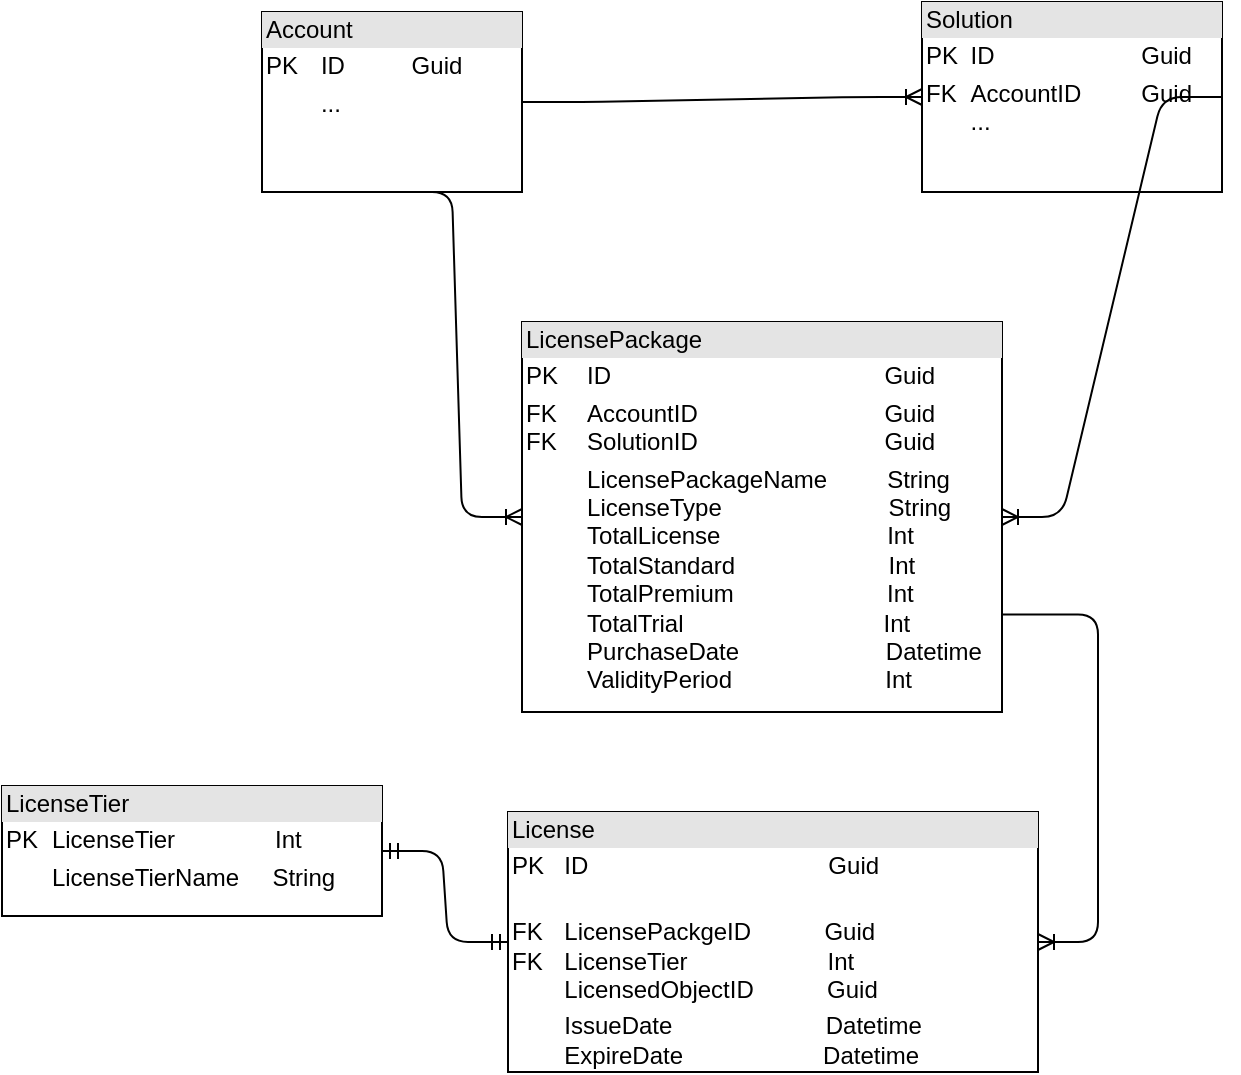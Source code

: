 <mxfile version="10.6.6" type="github"><diagram id="KSxbOmOcH6mmjFgYZ03I" name="Physical Data Model"><mxGraphModel dx="1630" dy="742" grid="1" gridSize="10" guides="1" tooltips="1" connect="1" arrows="1" fold="1" page="1" pageScale="1" pageWidth="850" pageHeight="1100" math="0" shadow="0"><root><mxCell id="0"/><mxCell id="1" parent="0"/><mxCell id="JpbKDBB_kq2TJx9W7iRS-8" value="&lt;div style=&quot;box-sizing: border-box ; width: 100% ; background: #e4e4e4 ; padding: 2px&quot;&gt;LicensePackage&lt;br&gt;&lt;/div&gt;&lt;table style=&quot;width: 100% ; font-size: 1em&quot; cellpadding=&quot;2&quot; cellspacing=&quot;0&quot;&gt;&lt;tbody&gt;&lt;tr&gt;&lt;td&gt;PK&lt;/td&gt;&lt;td&gt;ID&amp;nbsp; &amp;nbsp; &amp;nbsp; &amp;nbsp; &amp;nbsp; &amp;nbsp; &amp;nbsp; &amp;nbsp; &amp;nbsp; &amp;nbsp; &amp;nbsp; &amp;nbsp; &amp;nbsp; &amp;nbsp; &amp;nbsp; &amp;nbsp; &amp;nbsp; &amp;nbsp; &amp;nbsp; &amp;nbsp; &amp;nbsp;Guid&lt;br&gt;&lt;/td&gt;&lt;/tr&gt;&lt;tr&gt;&lt;td&gt;FK&amp;nbsp; &amp;nbsp;&lt;br&gt;FK&lt;br&gt;&lt;/td&gt;&lt;td&gt;AccountID&amp;nbsp; &amp;nbsp; &amp;nbsp; &amp;nbsp; &amp;nbsp; &amp;nbsp; &amp;nbsp; &amp;nbsp; &amp;nbsp; &amp;nbsp; &amp;nbsp; &amp;nbsp; &amp;nbsp; &amp;nbsp; Guid&lt;br&gt;SolutionID&amp;nbsp; &amp;nbsp; &amp;nbsp; &amp;nbsp; &amp;nbsp; &amp;nbsp; &amp;nbsp; &amp;nbsp; &amp;nbsp; &amp;nbsp; &amp;nbsp; &amp;nbsp; &amp;nbsp; &amp;nbsp; Guid&lt;br&gt;&lt;/td&gt;&lt;/tr&gt;&lt;tr&gt;&lt;td&gt;&lt;/td&gt;&lt;td&gt;LicensePackageName&amp;nbsp; &amp;nbsp; &amp;nbsp; &amp;nbsp; &amp;nbsp;String&lt;br&gt;LicenseType&amp;nbsp; &amp;nbsp; &amp;nbsp; &amp;nbsp; &amp;nbsp; &amp;nbsp; &amp;nbsp; &amp;nbsp; &amp;nbsp; &amp;nbsp; &amp;nbsp; &amp;nbsp; &amp;nbsp;String&lt;br&gt;TotalLicense&amp;nbsp; &amp;nbsp; &amp;nbsp; &amp;nbsp; &amp;nbsp; &amp;nbsp; &amp;nbsp; &amp;nbsp; &amp;nbsp; &amp;nbsp; &amp;nbsp; &amp;nbsp; &amp;nbsp;Int&lt;br&gt;TotalStandard&amp;nbsp; &amp;nbsp; &amp;nbsp; &amp;nbsp; &amp;nbsp; &amp;nbsp; &amp;nbsp; &amp;nbsp; &amp;nbsp; &amp;nbsp; &amp;nbsp; &amp;nbsp;Int&lt;br&gt;TotalPremium&amp;nbsp; &amp;nbsp; &amp;nbsp; &amp;nbsp; &amp;nbsp; &amp;nbsp; &amp;nbsp; &amp;nbsp; &amp;nbsp; &amp;nbsp; &amp;nbsp; &amp;nbsp;Int&lt;br&gt;TotalTrial&amp;nbsp; &amp;nbsp; &amp;nbsp; &amp;nbsp; &amp;nbsp; &amp;nbsp; &amp;nbsp; &amp;nbsp; &amp;nbsp; &amp;nbsp; &amp;nbsp; &amp;nbsp; &amp;nbsp; &amp;nbsp; &amp;nbsp; Int&lt;br&gt;PurchaseDate&amp;nbsp; &amp;nbsp; &amp;nbsp; &amp;nbsp; &amp;nbsp; &amp;nbsp; &amp;nbsp; &amp;nbsp; &amp;nbsp; &amp;nbsp; &amp;nbsp; Datetime&lt;br&gt;ValidityPeriod&amp;nbsp; &amp;nbsp; &amp;nbsp; &amp;nbsp; &amp;nbsp; &amp;nbsp; &amp;nbsp; &amp;nbsp; &amp;nbsp; &amp;nbsp; &amp;nbsp; &amp;nbsp;Int&lt;br&gt;&lt;br&gt;&lt;br&gt;&lt;br&gt;&lt;br&gt;&lt;/td&gt;&lt;/tr&gt;&lt;/tbody&gt;&lt;/table&gt;" style="verticalAlign=top;align=left;overflow=fill;html=1;" vertex="1" parent="1"><mxGeometry x="320" y="285" width="240" height="195" as="geometry"/></mxCell><mxCell id="ixGIHUXid6AagIPGlyrk-13" value="&lt;div style=&quot;box-sizing: border-box ; width: 100% ; background: #e4e4e4 ; padding: 2px&quot;&gt;License&lt;br&gt;&lt;/div&gt;&lt;table style=&quot;width: 100% ; font-size: 1em&quot; cellpadding=&quot;2&quot; cellspacing=&quot;0&quot;&gt;&lt;tbody&gt;&lt;tr&gt;&lt;td&gt;PK&lt;/td&gt;&lt;td&gt;ID&amp;nbsp; &amp;nbsp; &amp;nbsp; &amp;nbsp; &amp;nbsp; &amp;nbsp; &amp;nbsp; &amp;nbsp; &amp;nbsp; &amp;nbsp; &amp;nbsp; &amp;nbsp; &amp;nbsp; &amp;nbsp; &amp;nbsp; &amp;nbsp; &amp;nbsp; &amp;nbsp; Guid&lt;br&gt;&lt;/td&gt;&lt;/tr&gt;&lt;tr&gt;&lt;td&gt;FK&lt;br&gt;FK&lt;/td&gt;&lt;td&gt;&lt;br&gt;LicensePackgeID&amp;nbsp; &amp;nbsp; &amp;nbsp; &amp;nbsp; &amp;nbsp; &amp;nbsp;Guid&lt;br&gt;LicenseTier&amp;nbsp; &amp;nbsp; &amp;nbsp; &amp;nbsp; &amp;nbsp; &amp;nbsp; &amp;nbsp; &amp;nbsp; &amp;nbsp; &amp;nbsp; &amp;nbsp;Int&lt;br&gt;LicensedObjectID&amp;nbsp; &amp;nbsp; &amp;nbsp; &amp;nbsp; &amp;nbsp; &amp;nbsp;Guid&lt;br&gt;&lt;/td&gt;&lt;/tr&gt;&lt;tr&gt;&lt;td&gt;&lt;br&gt;&lt;/td&gt;&lt;td&gt;IssueDate&amp;nbsp; &amp;nbsp; &amp;nbsp; &amp;nbsp; &amp;nbsp; &amp;nbsp; &amp;nbsp; &amp;nbsp; &amp;nbsp; &amp;nbsp; &amp;nbsp; &amp;nbsp;Datetime&lt;br&gt;ExpireDate&amp;nbsp; &amp;nbsp; &amp;nbsp; &amp;nbsp; &amp;nbsp; &amp;nbsp; &amp;nbsp; &amp;nbsp; &amp;nbsp; &amp;nbsp; &amp;nbsp;Datetime&lt;br&gt;&lt;br&gt;&lt;br&gt;&lt;br&gt;&lt;br&gt;&lt;/td&gt;&lt;/tr&gt;&lt;/tbody&gt;&lt;/table&gt;" style="verticalAlign=top;align=left;overflow=fill;html=1;" vertex="1" parent="1"><mxGeometry x="313" y="530" width="265" height="130" as="geometry"/></mxCell><mxCell id="ixGIHUXid6AagIPGlyrk-14" value="&lt;div style=&quot;box-sizing: border-box ; width: 100% ; background: #e4e4e4 ; padding: 2px&quot;&gt;Solution&lt;/div&gt;&lt;table style=&quot;width: 100% ; font-size: 1em&quot; cellpadding=&quot;2&quot; cellspacing=&quot;0&quot;&gt;&lt;tbody&gt;&lt;tr&gt;&lt;td&gt;PK&lt;/td&gt;&lt;td&gt;ID&amp;nbsp; &amp;nbsp; &amp;nbsp; &amp;nbsp; &amp;nbsp; &amp;nbsp; &amp;nbsp; &amp;nbsp; &amp;nbsp; &amp;nbsp; &amp;nbsp; Guid&lt;/td&gt;&lt;/tr&gt;&lt;tr&gt;&lt;td&gt;FK&lt;br&gt;&lt;br&gt;&lt;/td&gt;&lt;td&gt;AccountID&amp;nbsp; &amp;nbsp; &amp;nbsp; &amp;nbsp; &amp;nbsp;Guid&lt;br&gt;...&lt;/td&gt;&lt;/tr&gt;&lt;tr&gt;&lt;td&gt;&lt;/td&gt;&lt;td&gt;&lt;br&gt;&lt;br&gt;&lt;/td&gt;&lt;/tr&gt;&lt;/tbody&gt;&lt;/table&gt;" style="verticalAlign=top;align=left;overflow=fill;html=1;" vertex="1" parent="1"><mxGeometry x="520" y="125" width="150" height="95" as="geometry"/></mxCell><mxCell id="ixGIHUXid6AagIPGlyrk-16" value="&lt;div style=&quot;box-sizing: border-box ; width: 100% ; background: #e4e4e4 ; padding: 2px&quot;&gt;Account&lt;/div&gt;&lt;table style=&quot;width: 100% ; font-size: 1em&quot; cellpadding=&quot;2&quot; cellspacing=&quot;0&quot;&gt;&lt;tbody&gt;&lt;tr&gt;&lt;td&gt;PK&lt;/td&gt;&lt;td&gt;ID&amp;nbsp; &amp;nbsp; &amp;nbsp; &amp;nbsp; &amp;nbsp; Guid&lt;/td&gt;&lt;/tr&gt;&lt;tr&gt;&lt;td&gt;&lt;br&gt;&lt;/td&gt;&lt;td&gt;...&lt;/td&gt;&lt;/tr&gt;&lt;tr&gt;&lt;td&gt;&lt;/td&gt;&lt;td&gt;&lt;br&gt;&lt;/td&gt;&lt;/tr&gt;&lt;/tbody&gt;&lt;/table&gt;" style="verticalAlign=top;align=left;overflow=fill;html=1;" vertex="1" parent="1"><mxGeometry x="190" y="130" width="130" height="90" as="geometry"/></mxCell><mxCell id="ixGIHUXid6AagIPGlyrk-19" value="" style="edgeStyle=entityRelationEdgeStyle;fontSize=12;html=1;endArrow=ERoneToMany;exitX=1;exitY=0.5;exitDx=0;exitDy=0;" edge="1" parent="1" source="ixGIHUXid6AagIPGlyrk-16" target="ixGIHUXid6AagIPGlyrk-14"><mxGeometry width="100" height="100" relative="1" as="geometry"><mxPoint x="405" y="740" as="sourcePoint"/><mxPoint x="505" y="640" as="targetPoint"/></mxGeometry></mxCell><mxCell id="ixGIHUXid6AagIPGlyrk-24" value="" style="edgeStyle=entityRelationEdgeStyle;fontSize=12;html=1;endArrow=ERoneToMany;exitX=1;exitY=0.5;exitDx=0;exitDy=0;" edge="1" parent="1" source="ixGIHUXid6AagIPGlyrk-14" target="JpbKDBB_kq2TJx9W7iRS-8"><mxGeometry width="100" height="100" relative="1" as="geometry"><mxPoint x="600" y="305" as="sourcePoint"/><mxPoint x="280" y="505" as="targetPoint"/></mxGeometry></mxCell><mxCell id="ixGIHUXid6AagIPGlyrk-27" value="" style="edgeStyle=entityRelationEdgeStyle;fontSize=12;html=1;endArrow=ERoneToMany;exitX=0.5;exitY=1;exitDx=0;exitDy=0;entryX=0;entryY=0.5;entryDx=0;entryDy=0;" edge="1" parent="1" source="ixGIHUXid6AagIPGlyrk-16" target="JpbKDBB_kq2TJx9W7iRS-8"><mxGeometry width="100" height="100" relative="1" as="geometry"><mxPoint x="180" y="890" as="sourcePoint"/><mxPoint x="280" y="790" as="targetPoint"/></mxGeometry></mxCell><mxCell id="ixGIHUXid6AagIPGlyrk-28" value="" style="edgeStyle=entityRelationEdgeStyle;fontSize=12;html=1;endArrow=ERoneToMany;exitX=1;exitY=0.75;exitDx=0;exitDy=0;" edge="1" parent="1" source="JpbKDBB_kq2TJx9W7iRS-8" target="ixGIHUXid6AagIPGlyrk-13"><mxGeometry width="100" height="100" relative="1" as="geometry"><mxPoint x="190" y="880" as="sourcePoint"/><mxPoint x="290" y="780" as="targetPoint"/></mxGeometry></mxCell><mxCell id="ixGIHUXid6AagIPGlyrk-29" value="&lt;div style=&quot;box-sizing: border-box ; width: 100% ; background: #e4e4e4 ; padding: 2px&quot;&gt;LicenseTier&lt;br&gt;&lt;/div&gt;&lt;table style=&quot;width: 100% ; font-size: 1em&quot; cellpadding=&quot;2&quot; cellspacing=&quot;0&quot;&gt;&lt;tbody&gt;&lt;tr&gt;&lt;td&gt;PK&lt;/td&gt;&lt;td&gt;LicenseTier&amp;nbsp; &amp;nbsp; &amp;nbsp; &amp;nbsp; &amp;nbsp; &amp;nbsp; &amp;nbsp; &amp;nbsp;Int&lt;br&gt;&lt;/td&gt;&lt;/tr&gt;&lt;tr&gt;&lt;td&gt;&lt;br&gt;&lt;/td&gt;&lt;td&gt;LicenseTierName&amp;nbsp; &amp;nbsp; &amp;nbsp;String&lt;br&gt;&lt;/td&gt;&lt;/tr&gt;&lt;tr&gt;&lt;td&gt;&lt;/td&gt;&lt;td&gt;&lt;br&gt;&lt;br&gt;&lt;br&gt;&lt;br&gt;&lt;/td&gt;&lt;/tr&gt;&lt;/tbody&gt;&lt;/table&gt;" style="verticalAlign=top;align=left;overflow=fill;html=1;" vertex="1" parent="1"><mxGeometry x="60" y="517" width="190" height="65" as="geometry"/></mxCell><mxCell id="ixGIHUXid6AagIPGlyrk-30" value="" style="edgeStyle=entityRelationEdgeStyle;fontSize=12;html=1;endArrow=ERmandOne;startArrow=ERmandOne;entryX=0;entryY=0.5;entryDx=0;entryDy=0;exitX=1;exitY=0.5;exitDx=0;exitDy=0;" edge="1" parent="1" source="ixGIHUXid6AagIPGlyrk-29" target="ixGIHUXid6AagIPGlyrk-13"><mxGeometry width="100" height="100" relative="1" as="geometry"><mxPoint x="20" y="880" as="sourcePoint"/><mxPoint x="120" y="780" as="targetPoint"/></mxGeometry></mxCell></root></mxGraphModel></diagram><diagram id="Ga2pKfcPRZZUnu-aJ7hj" name="Data Flow Chart"><mxGraphModel dx="1630" dy="742" grid="1" gridSize="10" guides="1" tooltips="1" connect="1" arrows="1" fold="1" page="1" pageScale="1" pageWidth="850" pageHeight="1100" math="0" shadow="0"><root><mxCell id="tUY4tZC0ZSs9ELTS7YR9-0"/><mxCell id="tUY4tZC0ZSs9ELTS7YR9-1" parent="tUY4tZC0ZSs9ELTS7YR9-0"/></root></mxGraphModel></diagram><diagram id="lzik223iiCsrk1k3yCJo" name="Technology Stack"><mxGraphModel dx="1630" dy="742" grid="1" gridSize="10" guides="1" tooltips="1" connect="1" arrows="1" fold="1" page="1" pageScale="1" pageWidth="850" pageHeight="1100" math="0" shadow="0"><root><mxCell id="2TIleIHDlY4YbE7Ja0DV-0"/><mxCell id="2TIleIHDlY4YbE7Ja0DV-1" parent="2TIleIHDlY4YbE7Ja0DV-0"/></root></mxGraphModel></diagram></mxfile>